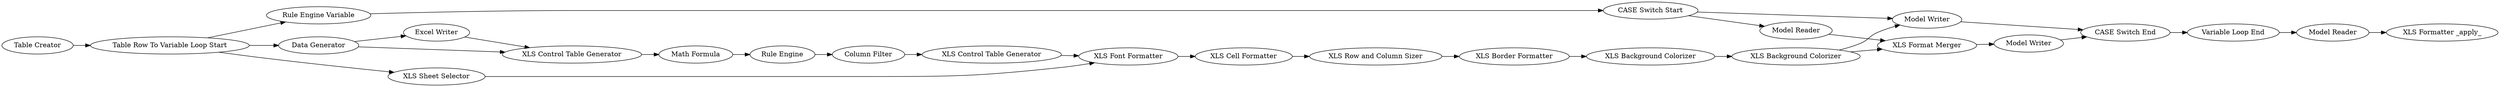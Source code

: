 digraph {
	"-5668277844638510845_2279" [label="XLS Sheet Selector"]
	"-5668277844638510845_15" [label="Data Generator"]
	"-5668277844638510845_17" [label="Table Row To Variable Loop Start"]
	"9134717708519856843_2254" [label="XLS Font Formatter"]
	"-5668277844638510845_2287" [label="Model Reader"]
	"4067243651131633742_2274" [label="XLS Control Table Generator"]
	"-5668277844638510845_2284" [label="Model Reader"]
	"-5668277844638510845_2271" [label="Excel Writer"]
	"-5668277844638510845_2288" [label="XLS Formatter _apply_"]
	"9134717708519856843_2257" [label="XLS Background Colorizer"]
	"-5668277844638510845_2282" [label="Model Writer"]
	"9134717708519856843_2252" [label="XLS Row and Column Sizer"]
	"-5668277844638510845_2285" [label="XLS Format Merger"]
	"-5668277844638510845_2291" [label="Rule Engine Variable"]
	"9134717708519856843_2255" [label="XLS Border Formatter"]
	"-5668277844638510845_2289" [label="CASE Switch Start"]
	"-5668277844638510845_16" [label="Table Creator"]
	"9134717708519856843_2253" [label="XLS Cell Formatter"]
	"9134717708519856843_2256" [label="XLS Background Colorizer"]
	"4067243651131633742_2276" [label="Column Filter"]
	"-5668277844638510845_2290" [label="Model Writer"]
	"-5668277844638510845_2278" [label="Variable Loop End"]
	"4067243651131633742_2272" [label="XLS Control Table Generator"]
	"4067243651131633742_2275" [label="Math Formula"]
	"4067243651131633742_2273" [label="Rule Engine"]
	"-5668277844638510845_2292" [label="CASE Switch End"]
	"4067243651131633742_2273" -> "4067243651131633742_2276"
	"-5668277844638510845_17" -> "-5668277844638510845_15"
	"-5668277844638510845_15" -> "4067243651131633742_2272"
	"-5668277844638510845_2282" -> "-5668277844638510845_2292"
	"-5668277844638510845_2278" -> "-5668277844638510845_2287"
	"-5668277844638510845_2291" -> "-5668277844638510845_2289"
	"-5668277844638510845_2289" -> "-5668277844638510845_2284"
	"-5668277844638510845_17" -> "-5668277844638510845_2291"
	"9134717708519856843_2255" -> "9134717708519856843_2256"
	"-5668277844638510845_17" -> "-5668277844638510845_2279"
	"-5668277844638510845_2285" -> "-5668277844638510845_2282"
	"9134717708519856843_2252" -> "9134717708519856843_2255"
	"4067243651131633742_2272" -> "4067243651131633742_2275"
	"-5668277844638510845_2284" -> "-5668277844638510845_2285"
	"9134717708519856843_2253" -> "9134717708519856843_2252"
	"-5668277844638510845_2287" -> "-5668277844638510845_2288"
	"-5668277844638510845_2292" -> "-5668277844638510845_2278"
	"4067243651131633742_2275" -> "4067243651131633742_2273"
	"9134717708519856843_2254" -> "9134717708519856843_2253"
	"9134717708519856843_2257" -> "-5668277844638510845_2285"
	"9134717708519856843_2257" -> "-5668277844638510845_2290"
	"4067243651131633742_2274" -> "9134717708519856843_2254"
	"9134717708519856843_2256" -> "9134717708519856843_2257"
	"-5668277844638510845_15" -> "-5668277844638510845_2271"
	"-5668277844638510845_2289" -> "-5668277844638510845_2290"
	"4067243651131633742_2276" -> "4067243651131633742_2274"
	"-5668277844638510845_2279" -> "9134717708519856843_2254"
	"-5668277844638510845_16" -> "-5668277844638510845_17"
	"-5668277844638510845_2290" -> "-5668277844638510845_2292"
	"-5668277844638510845_2271" -> "4067243651131633742_2272"
	rankdir=LR
}
